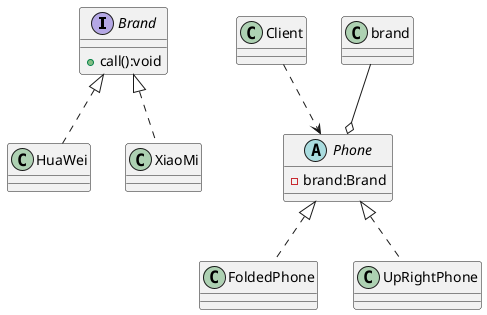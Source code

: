@startuml
'https://plantuml.com/class-diagram

interface Brand{
+call():void
}
class HuaWei implements Brand{}

class XiaoMi implements Brand{}

abstract class Phone{
-brand:Brand
}

class FoldedPhone implements Phone{
}

class UpRightPhone implements Phone{
}

Client ..> Phone

brand --o Phone

@enduml